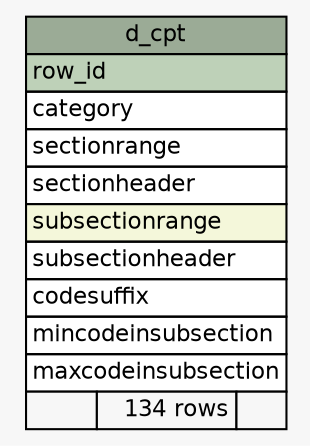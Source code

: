 // dot 2.38.0 on Linux 4.4.0-92-generic
// SchemaSpy rev 590
digraph "d_cpt" {
  graph [
    rankdir="RL"
    bgcolor="#f7f7f7"
    nodesep="0.18"
    ranksep="0.46"
    fontname="Helvetica"
    fontsize="11"
  ];
  node [
    fontname="Helvetica"
    fontsize="11"
    shape="plaintext"
  ];
  edge [
    arrowsize="0.8"
  ];
  "d_cpt" [
    label=<
    <TABLE BORDER="0" CELLBORDER="1" CELLSPACING="0" BGCOLOR="#ffffff">
      <TR><TD COLSPAN="3" BGCOLOR="#9bab96" ALIGN="CENTER">d_cpt</TD></TR>
      <TR><TD PORT="row_id" COLSPAN="3" BGCOLOR="#bed1b8" ALIGN="LEFT">row_id</TD></TR>
      <TR><TD PORT="category" COLSPAN="3" ALIGN="LEFT">category</TD></TR>
      <TR><TD PORT="sectionrange" COLSPAN="3" ALIGN="LEFT">sectionrange</TD></TR>
      <TR><TD PORT="sectionheader" COLSPAN="3" ALIGN="LEFT">sectionheader</TD></TR>
      <TR><TD PORT="subsectionrange" COLSPAN="3" BGCOLOR="#f4f7da" ALIGN="LEFT">subsectionrange</TD></TR>
      <TR><TD PORT="subsectionheader" COLSPAN="3" ALIGN="LEFT">subsectionheader</TD></TR>
      <TR><TD PORT="codesuffix" COLSPAN="3" ALIGN="LEFT">codesuffix</TD></TR>
      <TR><TD PORT="mincodeinsubsection" COLSPAN="3" ALIGN="LEFT">mincodeinsubsection</TD></TR>
      <TR><TD PORT="maxcodeinsubsection" COLSPAN="3" ALIGN="LEFT">maxcodeinsubsection</TD></TR>
      <TR><TD ALIGN="LEFT" BGCOLOR="#f7f7f7">  </TD><TD ALIGN="RIGHT" BGCOLOR="#f7f7f7">134 rows</TD><TD ALIGN="RIGHT" BGCOLOR="#f7f7f7">  </TD></TR>
    </TABLE>>
    URL="tables/d_cpt.html"
    tooltip="d_cpt"
  ];
}
